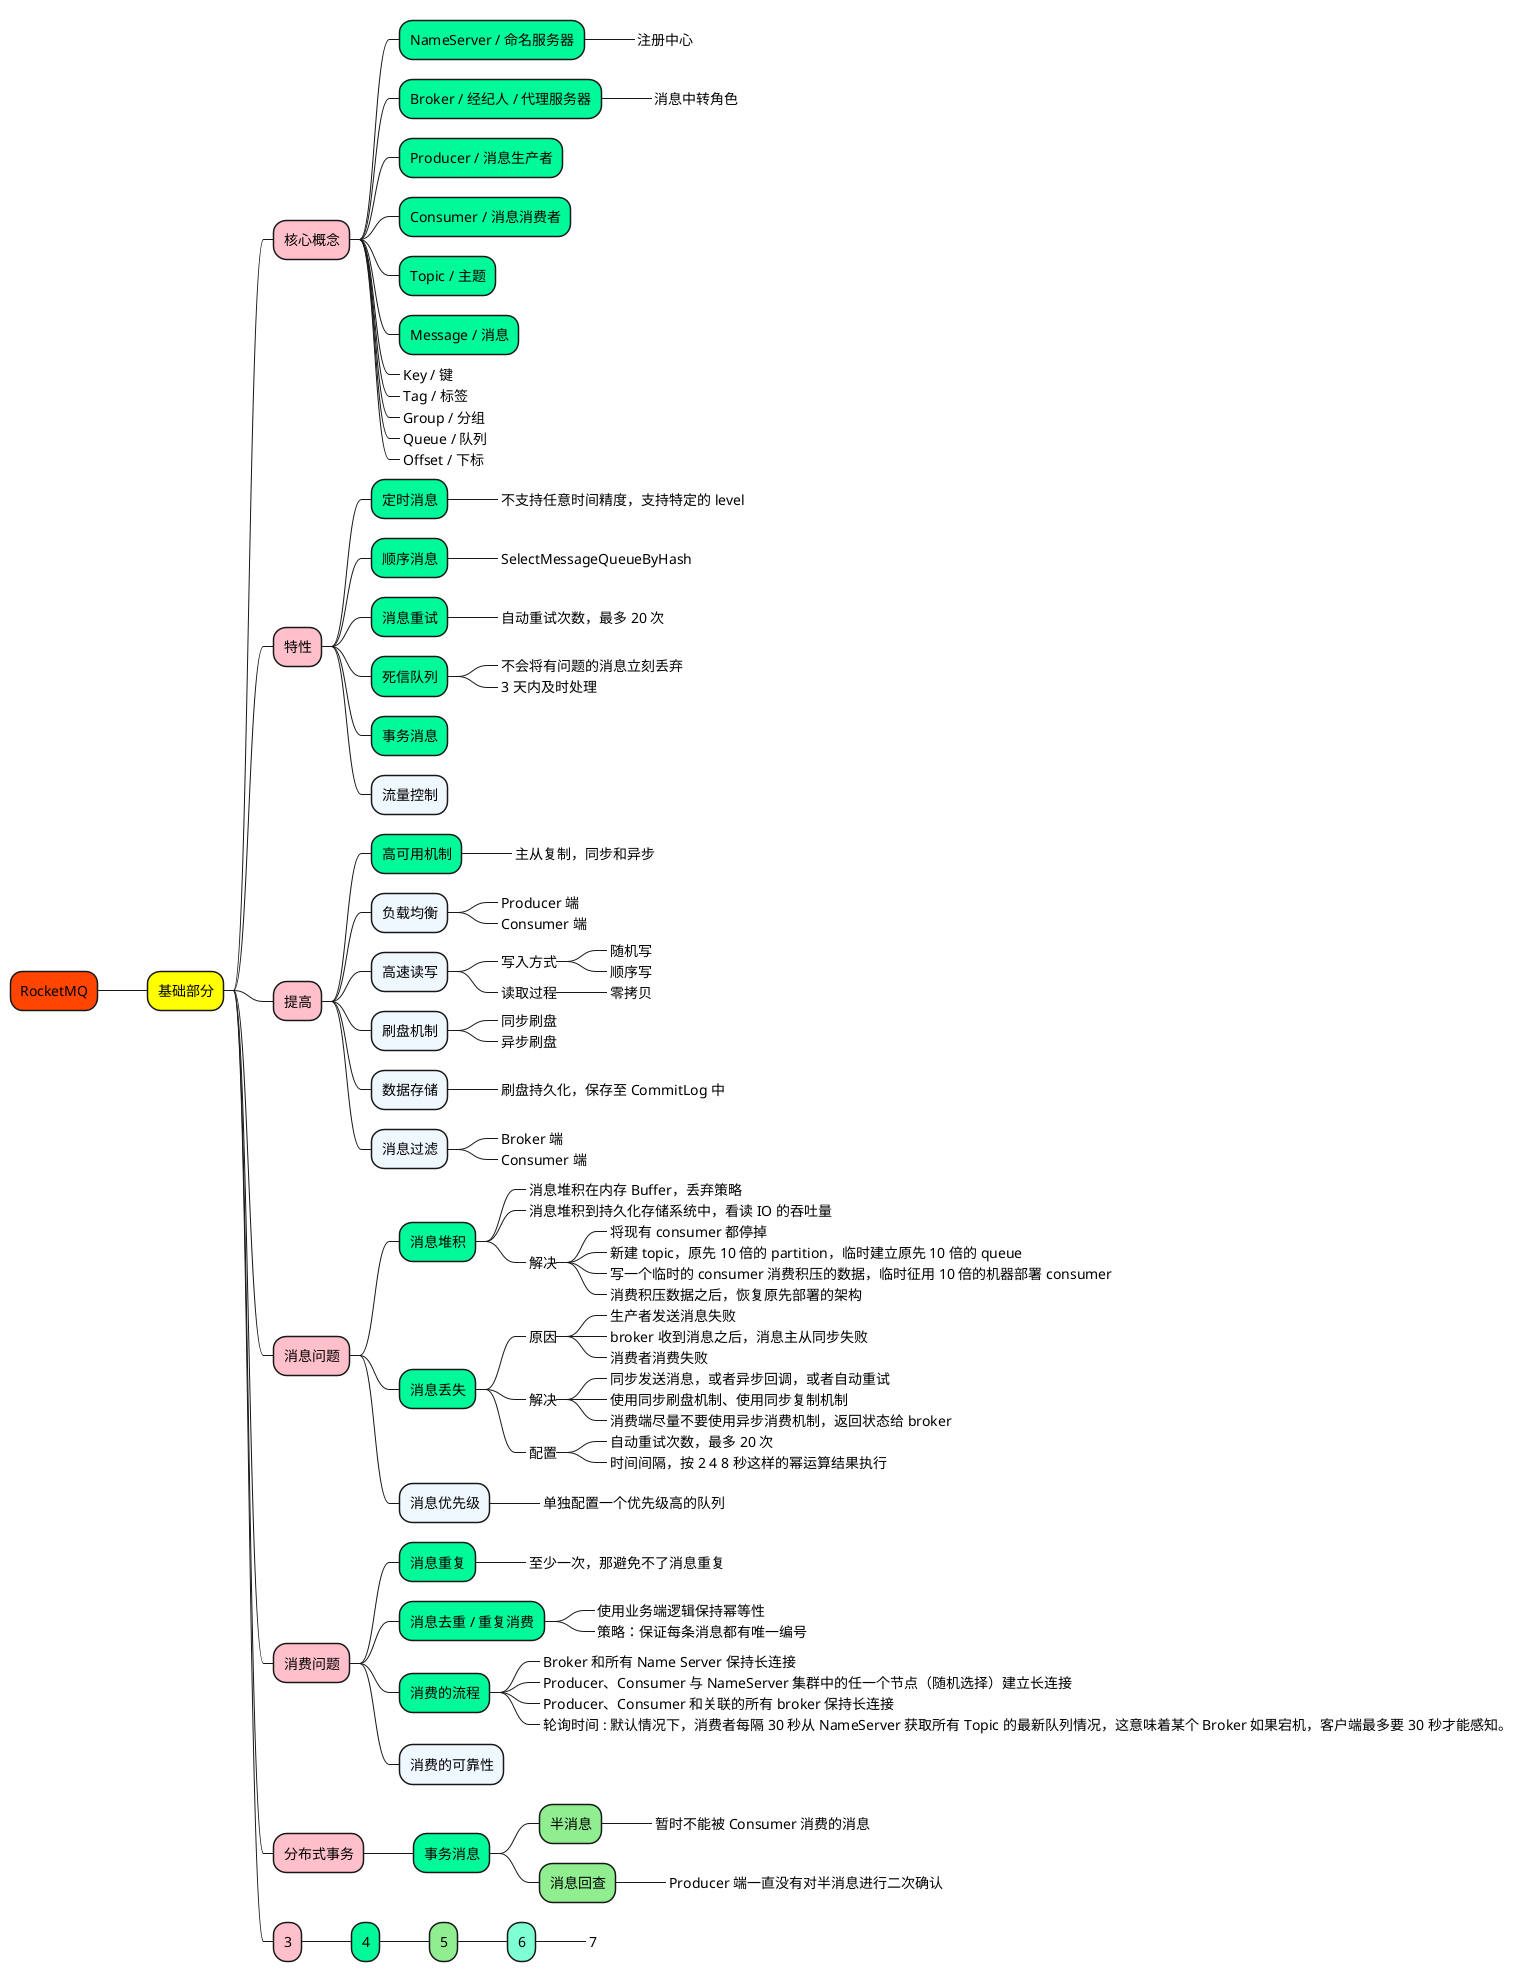 @startmindmap

+[#OrangeRed] RocketMQ

++[#yellow] 基础部分

+++[#Pink] 核心概念
++++[#MediumSpringGreen] NameServer / 命名服务器
+++++[#GhostWhite]_ 注册中心
++++[#MediumSpringGreen] Broker / 经纪人 / 代理服务器
+++++[#GhostWhite]_ 消息中转角色
++++[#MediumSpringGreen] Producer / 消息生产者
++++[#MediumSpringGreen] Consumer / 消息消费者
++++[#MediumSpringGreen] Topic / 主题
++++[#MediumSpringGreen] Message / 消息
++++[#AliceBlue]_ Key / 键
++++[#AliceBlue]_ Tag / 标签
++++[#AliceBlue]_ Group / 分组
++++[#AliceBlue]_ Queue / 队列
++++[#AliceBlue]_ Offset / 下标


+++[#Pink] 特性
++++[#MediumSpringGreen] 定时消息
+++++[#GhostWhite]_ 不支持任意时间精度，支持特定的 level
++++[#MediumSpringGreen] 顺序消息
+++++[#GhostWhite]_ SelectMessageQueueByHash
++++[#MediumSpringGreen] 消息重试
+++++[#GhostWhite]_ 自动重试次数，最多 20 次
++++[#MediumSpringGreen] 死信队列
+++++[#GhostWhite]_ 不会将有问题的消息立刻丢弃
+++++[#GhostWhite]_ 3 天内及时处理
++++[#MediumSpringGreen] 事务消息
++++[#AliceBlue] 流量控制


+++[#Pink] 提高

++++[#MediumSpringGreen] 高可用机制
+++++[#GhostWhite]_ 主从复制，同步和异步
++++[#AliceBlue] 负载均衡
+++++[#GhostWhite]_ Producer 端
+++++[#GhostWhite]_ Consumer 端
++++[#AliceBlue] 高速读写
+++++[#GhostWhite]_ 写入方式
++++++[#LightBlue]_ 随机写
++++++[#LightBlue]_ 顺序写
+++++[#GhostWhite]_ 读取过程
++++++[#LightBlue]_ 零拷贝
++++[#AliceBlue] 刷盘机制
+++++[#GhostWhite]_ 同步刷盘
+++++[#GhostWhite]_ 异步刷盘
++++[#AliceBlue] 数据存储
+++++[#GhostWhite]_ 刷盘持久化，保存至 CommitLog 中
++++[#AliceBlue] 消息过滤
+++++[#GhostWhite]_ Broker 端
+++++[#GhostWhite]_ Consumer 端


+++[#Pink] 消息问题

++++[#MediumSpringGreen] 消息堆积
+++++[#GhostWhite]_ 消息堆积在内存 Buffer，丢弃策略
+++++[#GhostWhite]_ 消息堆积到持久化存储系统中，看读 IO 的吞吐量
+++++[#GhostWhite]_ 解决
++++++[#Aquamarine]_ 将现有 consumer 都停掉
++++++[#Aquamarine]_ 新建 topic，原先 10 倍的 partition，临时建立原先 10 倍的 queue
++++++[#Aquamarine]_ 写一个临时的 consumer 消费积压的数据，临时征用 10 倍的机器部署 consumer
++++++[#Aquamarine]_ 消费积压数据之后，恢复原先部署的架构

++++[#MediumSpringGreen] 消息丢失
+++++[#GhostWhite]_ 原因
++++++[#Aquamarine]_ 生产者发送消息失败
++++++[#Aquamarine]_ broker 收到消息之后，消息主从同步失败
++++++[#Aquamarine]_ 消费者消费失败
+++++[#GhostWhite]_ 解决
++++++[#Aquamarine]_ 同步发送消息，或者异步回调，或者自动重试
++++++[#Aquamarine]_ 使用同步刷盘机制、使用同步复制机制
++++++[#Aquamarine]_ 消费端尽量不要使用异步消费机制，返回状态给 broker
+++++[#GhostWhite]_ 配置
++++++[#Aquamarine]_ 自动重试次数，最多 20 次
++++++[#Aquamarine]_ 时间间隔，按 2 4 8 秒这样的幂运算结果执行

++++[#AliceBlue] 消息优先级
+++++[#GhostWhite]_ 单独配置一个优先级高的队列

+++[#Pink] 消费问题

++++[#MediumSpringGreen] 消息重复
+++++[#GhostWhite]_ 至少一次，那避免不了消息重复

++++[#MediumSpringGreen] 消息去重 / 重复消费
+++++[#GhostWhite]_ 使用业务端逻辑保持幂等性
+++++[#GhostWhite]_ 策略：保证每条消息都有唯一编号

++++[#MediumSpringGreen] 消费的流程
+++++[#GhostWhite]_ Broker 和所有 Name Server 保持长连接
+++++[#GhostWhite]_ Producer、Consumer 与 NameServer 集群中的任一个节点（随机选择）建立长连接
+++++[#GhostWhite]_ Producer、Consumer 和关联的所有 broker 保持长连接
+++++[#GhostWhite]_ 轮询时间 : 默认情况下，消费者每隔 30 秒从 NameServer 获取所有 Topic 的最新队列情况，这意味着某个 Broker 如果宕机，客户端最多要 30 秒才能感知。
++++[#AliceBlue] 消费的可靠性

+++[#Pink] 分布式事务

++++[#MediumSpringGreen] 事务消息
+++++[#LightGreen] 半消息
++++++[#Aquamarine]_ 暂时不能被 Consumer 消费的消息
+++++[#LightGreen] 消息回查
++++++[#Aquamarine]_ Producer 端一直没有对半消息进行二次确认



+++[#Pink] 3

++++[#MediumSpringGreen] 4
+++++[#LightGreen] 5
++++++[#Aquamarine] 6
+++++++[#Aquamarine]_ 7




@endmindmap